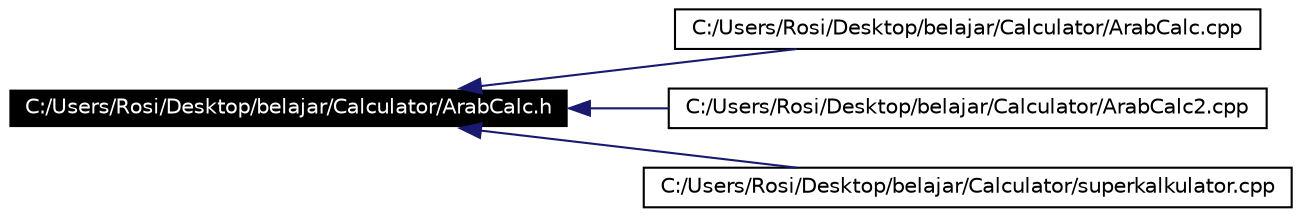 digraph G
{
  bgcolor="transparent";
  edge [fontname="Helvetica",fontsize=10,labelfontname="Helvetica",labelfontsize=10];
  node [fontname="Helvetica",fontsize=10,shape=record];
  rankdir=LR;
  Node1 [label="C:/Users/Rosi/Desktop/belajar/Calculator/ArabCalc.h",height=0.2,width=0.4,color="white", fillcolor="black", style="filled" fontcolor="white"];
  Node1 -> Node2 [dir=back,color="midnightblue",fontsize=10,style="solid"];
  Node2 [label="C:/Users/Rosi/Desktop/belajar/Calculator/ArabCalc.cpp",height=0.2,width=0.4,color="black",URL="$_arab_calc_8cpp-source.html"];
  Node1 -> Node3 [dir=back,color="midnightblue",fontsize=10,style="solid"];
  Node3 [label="C:/Users/Rosi/Desktop/belajar/Calculator/ArabCalc2.cpp",height=0.2,width=0.4,color="black",URL="$_arab_calc2_8cpp-source.html"];
  Node1 -> Node4 [dir=back,color="midnightblue",fontsize=10,style="solid"];
  Node4 [label="C:/Users/Rosi/Desktop/belajar/Calculator/superkalkulator.cpp",height=0.2,width=0.4,color="black",URL="$superkalkulator_8cpp-source.html"];
}

